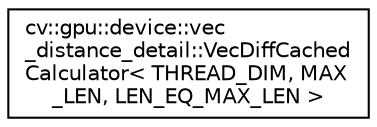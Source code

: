 digraph "Graphical Class Hierarchy"
{
 // LATEX_PDF_SIZE
  edge [fontname="Helvetica",fontsize="10",labelfontname="Helvetica",labelfontsize="10"];
  node [fontname="Helvetica",fontsize="10",shape=record];
  rankdir="LR";
  Node0 [label="cv::gpu::device::vec\l_distance_detail::VecDiffCached\lCalculator\< THREAD_DIM, MAX\l_LEN, LEN_EQ_MAX_LEN \>",height=0.2,width=0.4,color="black", fillcolor="white", style="filled",URL="$structcv_1_1gpu_1_1device_1_1vec__distance__detail_1_1_vec_diff_cached_calculator.html",tooltip=" "];
}
